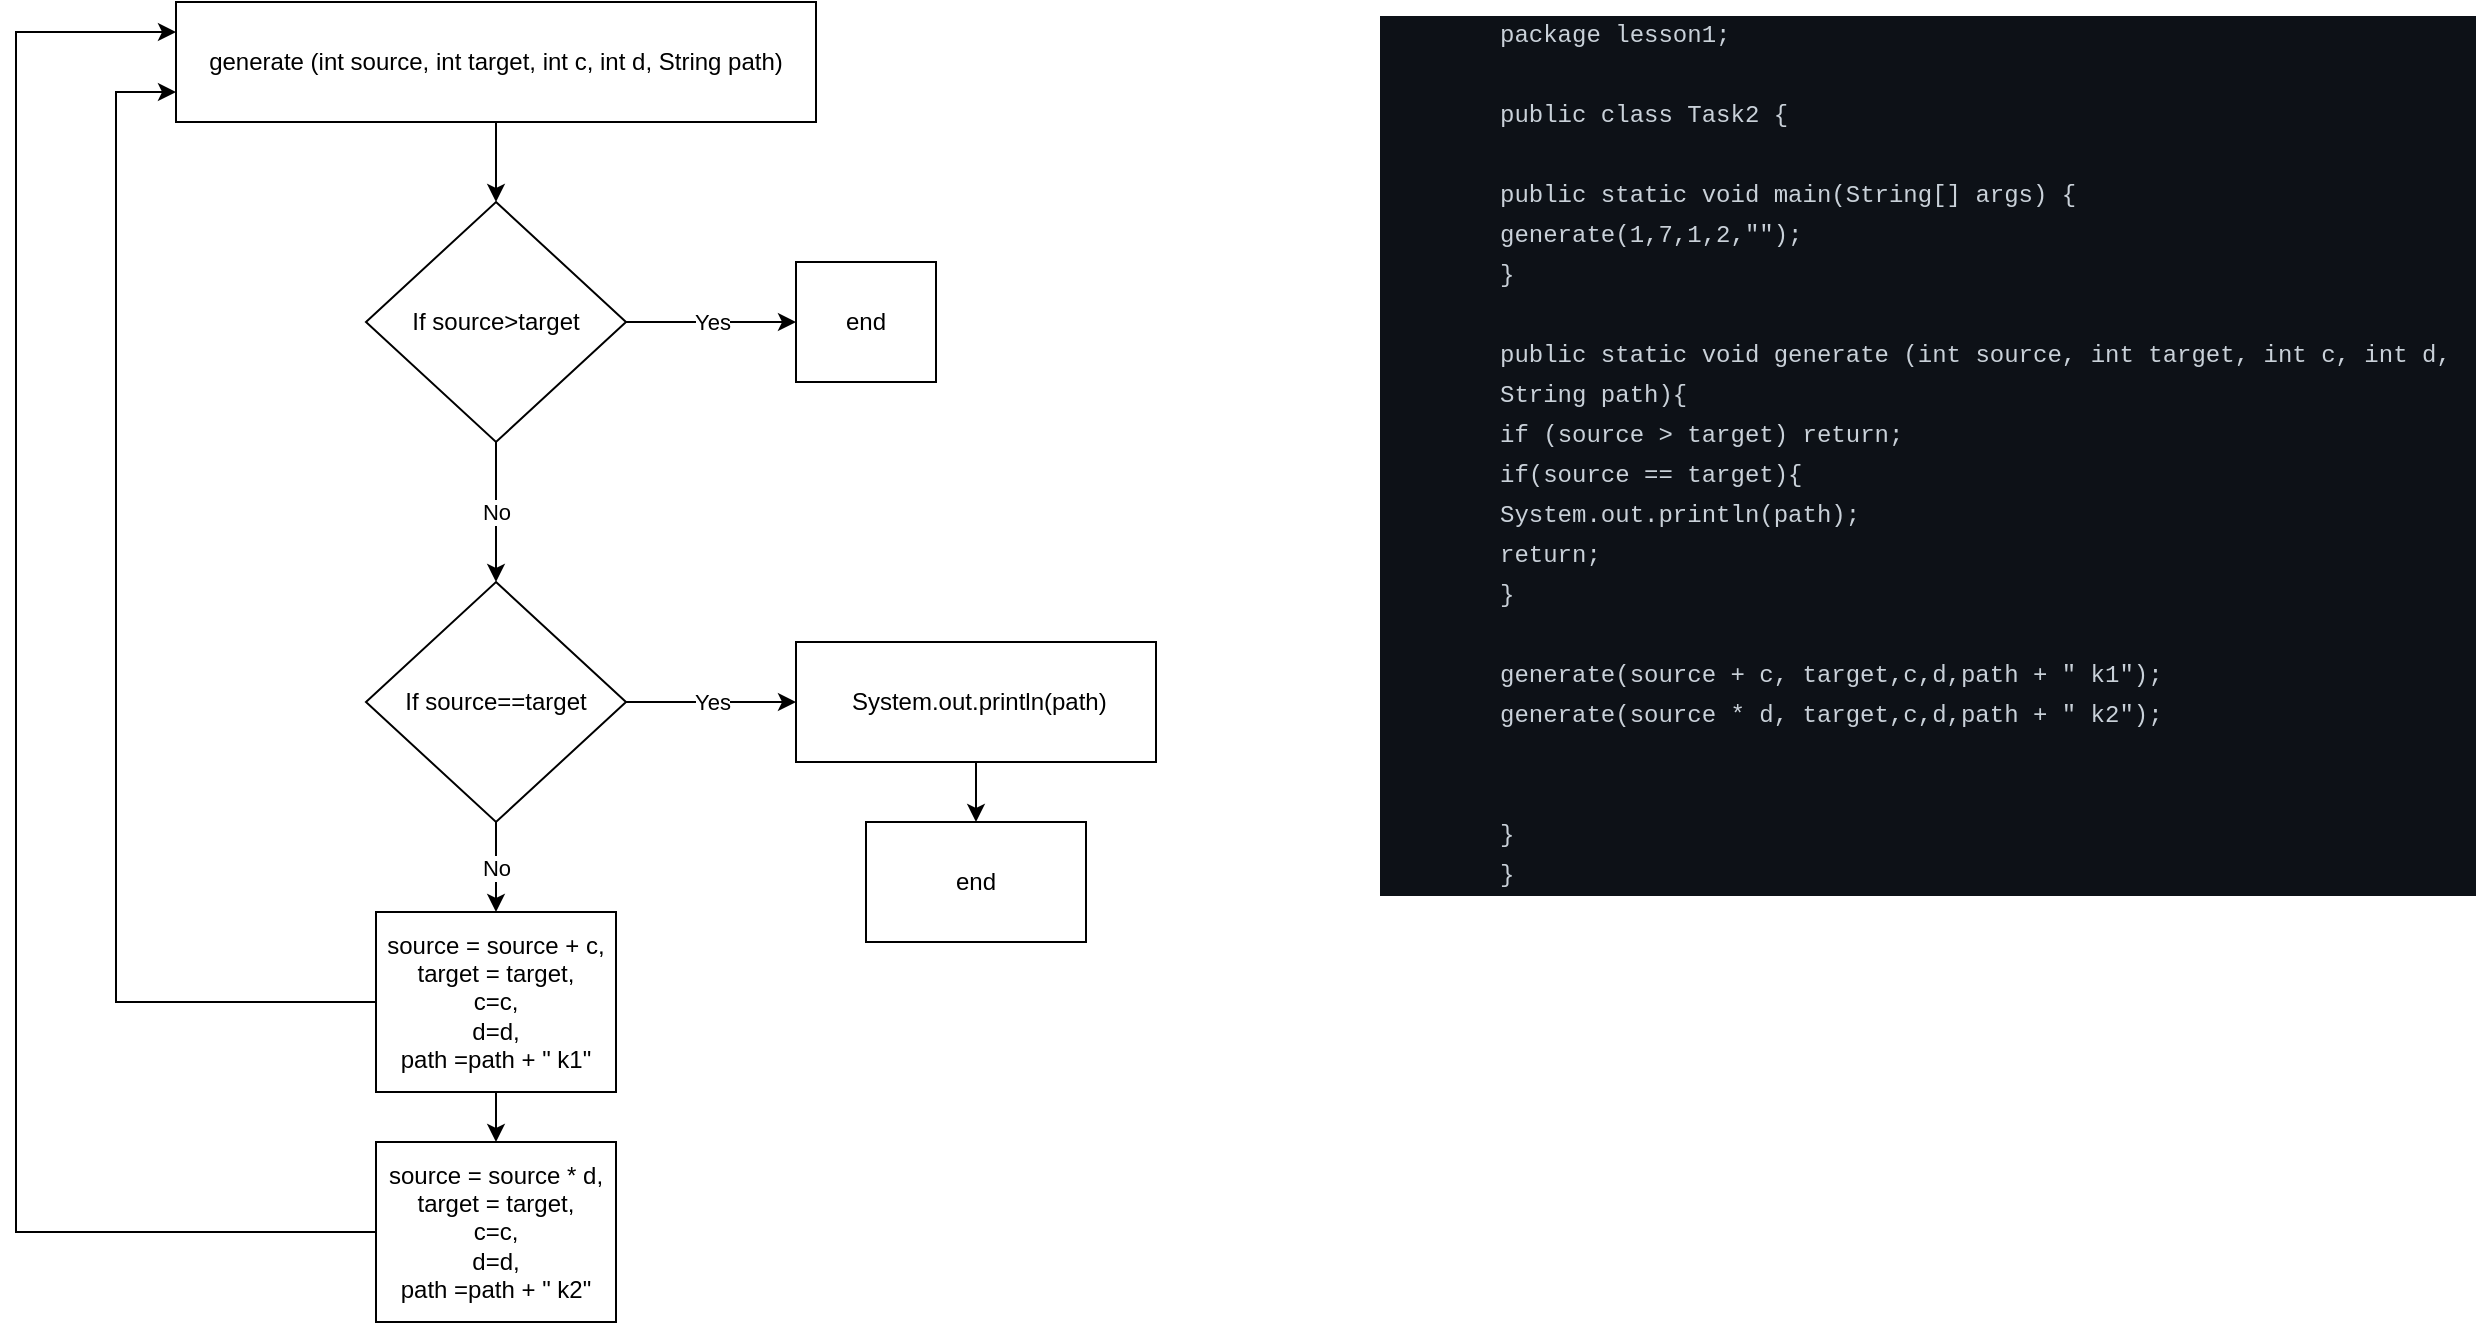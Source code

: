 <mxfile version="18.0.6" type="github">
  <diagram id="r5q6gM0RzYR-yLAPajYv" name="Page-1">
    <mxGraphModel dx="1422" dy="789" grid="1" gridSize="10" guides="1" tooltips="1" connect="1" arrows="1" fold="1" page="1" pageScale="1" pageWidth="827" pageHeight="1169" math="0" shadow="0">
      <root>
        <mxCell id="0" />
        <mxCell id="1" parent="0" />
        <mxCell id="vRdf5hrsH9xCj4grp0DW-3" value="" style="edgeStyle=orthogonalEdgeStyle;rounded=0;orthogonalLoop=1;jettySize=auto;html=1;" edge="1" parent="1" source="vRdf5hrsH9xCj4grp0DW-1" target="vRdf5hrsH9xCj4grp0DW-2">
          <mxGeometry relative="1" as="geometry" />
        </mxCell>
        <mxCell id="vRdf5hrsH9xCj4grp0DW-1" value="generate (int source, int target, int c, int d, String path)" style="rounded=0;whiteSpace=wrap;html=1;" vertex="1" parent="1">
          <mxGeometry x="220" y="40" width="320" height="60" as="geometry" />
        </mxCell>
        <mxCell id="vRdf5hrsH9xCj4grp0DW-5" value="Yes" style="edgeStyle=orthogonalEdgeStyle;rounded=0;orthogonalLoop=1;jettySize=auto;html=1;" edge="1" parent="1" source="vRdf5hrsH9xCj4grp0DW-2" target="vRdf5hrsH9xCj4grp0DW-4">
          <mxGeometry relative="1" as="geometry" />
        </mxCell>
        <mxCell id="vRdf5hrsH9xCj4grp0DW-8" value="No" style="edgeStyle=orthogonalEdgeStyle;rounded=0;orthogonalLoop=1;jettySize=auto;html=1;" edge="1" parent="1" source="vRdf5hrsH9xCj4grp0DW-2" target="vRdf5hrsH9xCj4grp0DW-6">
          <mxGeometry relative="1" as="geometry" />
        </mxCell>
        <mxCell id="vRdf5hrsH9xCj4grp0DW-2" value="If source&amp;gt;target" style="rhombus;whiteSpace=wrap;html=1;rounded=0;" vertex="1" parent="1">
          <mxGeometry x="315" y="140" width="130" height="120" as="geometry" />
        </mxCell>
        <mxCell id="vRdf5hrsH9xCj4grp0DW-4" value="end" style="whiteSpace=wrap;html=1;rounded=0;" vertex="1" parent="1">
          <mxGeometry x="530" y="170" width="70" height="60" as="geometry" />
        </mxCell>
        <mxCell id="vRdf5hrsH9xCj4grp0DW-10" value="Yes" style="edgeStyle=orthogonalEdgeStyle;rounded=0;orthogonalLoop=1;jettySize=auto;html=1;" edge="1" parent="1" source="vRdf5hrsH9xCj4grp0DW-6" target="vRdf5hrsH9xCj4grp0DW-9">
          <mxGeometry relative="1" as="geometry" />
        </mxCell>
        <mxCell id="vRdf5hrsH9xCj4grp0DW-16" value="No" style="edgeStyle=orthogonalEdgeStyle;rounded=0;orthogonalLoop=1;jettySize=auto;html=1;" edge="1" parent="1" source="vRdf5hrsH9xCj4grp0DW-6" target="vRdf5hrsH9xCj4grp0DW-15">
          <mxGeometry relative="1" as="geometry" />
        </mxCell>
        <mxCell id="vRdf5hrsH9xCj4grp0DW-6" value="If source==target" style="rhombus;whiteSpace=wrap;html=1;rounded=0;" vertex="1" parent="1">
          <mxGeometry x="315" y="330" width="130" height="120" as="geometry" />
        </mxCell>
        <mxCell id="vRdf5hrsH9xCj4grp0DW-13" value="" style="edgeStyle=orthogonalEdgeStyle;rounded=0;orthogonalLoop=1;jettySize=auto;html=1;" edge="1" parent="1" source="vRdf5hrsH9xCj4grp0DW-9" target="vRdf5hrsH9xCj4grp0DW-12">
          <mxGeometry relative="1" as="geometry" />
        </mxCell>
        <mxCell id="vRdf5hrsH9xCj4grp0DW-9" value="&amp;nbsp;System.out.println(path)" style="whiteSpace=wrap;html=1;rounded=0;" vertex="1" parent="1">
          <mxGeometry x="530" y="360" width="180" height="60" as="geometry" />
        </mxCell>
        <mxCell id="vRdf5hrsH9xCj4grp0DW-12" value="end" style="whiteSpace=wrap;html=1;rounded=0;" vertex="1" parent="1">
          <mxGeometry x="565" y="450" width="110" height="60" as="geometry" />
        </mxCell>
        <mxCell id="vRdf5hrsH9xCj4grp0DW-17" style="edgeStyle=orthogonalEdgeStyle;rounded=0;orthogonalLoop=1;jettySize=auto;html=1;entryX=0;entryY=0.75;entryDx=0;entryDy=0;" edge="1" parent="1" source="vRdf5hrsH9xCj4grp0DW-15" target="vRdf5hrsH9xCj4grp0DW-1">
          <mxGeometry relative="1" as="geometry">
            <mxPoint x="120" y="70" as="targetPoint" />
            <Array as="points">
              <mxPoint x="190" y="540" />
              <mxPoint x="190" y="85" />
            </Array>
          </mxGeometry>
        </mxCell>
        <mxCell id="vRdf5hrsH9xCj4grp0DW-20" value="" style="edgeStyle=orthogonalEdgeStyle;rounded=0;orthogonalLoop=1;jettySize=auto;html=1;" edge="1" parent="1" source="vRdf5hrsH9xCj4grp0DW-15" target="vRdf5hrsH9xCj4grp0DW-19">
          <mxGeometry relative="1" as="geometry" />
        </mxCell>
        <mxCell id="vRdf5hrsH9xCj4grp0DW-15" value="source = source + c, &lt;br&gt;target = target,&lt;br&gt;c=c,&lt;br&gt;d=d,&lt;br&gt;path =path + &quot; k1&quot;" style="rounded=0;whiteSpace=wrap;html=1;" vertex="1" parent="1">
          <mxGeometry x="320" y="495" width="120" height="90" as="geometry" />
        </mxCell>
        <mxCell id="vRdf5hrsH9xCj4grp0DW-23" style="edgeStyle=orthogonalEdgeStyle;rounded=0;orthogonalLoop=1;jettySize=auto;html=1;entryX=0;entryY=0.25;entryDx=0;entryDy=0;" edge="1" parent="1" source="vRdf5hrsH9xCj4grp0DW-19" target="vRdf5hrsH9xCj4grp0DW-1">
          <mxGeometry relative="1" as="geometry">
            <Array as="points">
              <mxPoint x="140" y="655" />
              <mxPoint x="140" y="55" />
            </Array>
          </mxGeometry>
        </mxCell>
        <mxCell id="vRdf5hrsH9xCj4grp0DW-19" value="source = source * d, &lt;br&gt;target = target,&lt;br&gt;c=c,&lt;br&gt;d=d,&lt;br&gt;path =path + &quot; k2&quot;" style="rounded=0;whiteSpace=wrap;html=1;" vertex="1" parent="1">
          <mxGeometry x="320" y="610" width="120" height="90" as="geometry" />
        </mxCell>
        <mxCell id="vRdf5hrsH9xCj4grp0DW-25" value="&lt;table style=&quot;box-sizing: border-box; border-spacing: 0px; border-collapse: collapse; tab-size: 8; color: rgb(201, 209, 217); font-family: -apple-system, BlinkMacSystemFont, &amp;quot;Segoe UI&amp;quot;, Helvetica, Arial, sans-serif, &amp;quot;Apple Color Emoji&amp;quot;, &amp;quot;Segoe UI Emoji&amp;quot;; font-size: 14px; font-style: normal; font-variant-ligatures: normal; font-variant-caps: normal; font-weight: 400; letter-spacing: normal; orphans: 2; text-align: start; text-transform: none; widows: 2; word-spacing: 0px; -webkit-text-stroke-width: 0px; background-color: rgb(13, 17, 23); text-decoration-thickness: initial; text-decoration-style: initial; text-decoration-color: initial;&quot; data-tagsearch-path=&quot;src/main/java/lesson1/Task2.java&quot; data-tagsearch-lang=&quot;Java&quot; data-paste-markdown-skip=&quot;&quot; data-tab-size=&quot;8&quot; class=&quot;highlight tab-size js-file-line-container js-code-nav-container js-tagsearch-file&quot;&gt;&lt;tbody style=&quot;box-sizing: border-box;&quot;&gt;&lt;tr style=&quot;box-sizing: border-box;&quot;&gt;&lt;td style=&quot;box-sizing: border-box; padding: 0px 10px; position: relative; width: 50px; min-width: 50px; font-family: ui-monospace, SFMono-Regular, &amp;quot;SF Mono&amp;quot;, Menlo, Consolas, &amp;quot;Liberation Mono&amp;quot;, monospace; font-size: 12px; line-height: 20px; color: var(--color-fg-subtle); text-align: right; vertical-align: top; cursor: pointer; user-select: none;&quot; data-line-number=&quot;1&quot; class=&quot;blob-num js-line-number js-code-nav-line-number js-blob-rnum&quot; id=&quot;L1&quot;&gt;&lt;/td&gt;&lt;td style=&quot;box-sizing: border-box; padding: 0px 10px; position: relative; line-height: 20px; vertical-align: top; overflow: visible; font-family: ui-monospace, SFMono-Regular, &amp;quot;SF Mono&amp;quot;, Menlo, Consolas, &amp;quot;Liberation Mono&amp;quot;, monospace; font-size: 12px; color: var(--color-fg-default); overflow-wrap: normal;&quot; class=&quot;blob-code blob-code-inner js-file-line&quot; id=&quot;LC1&quot;&gt;&lt;span style=&quot;box-sizing: border-box; color: var(--color-prettylights-syntax-keyword);&quot; class=&quot;pl-k&quot;&gt;package&lt;/span&gt; &lt;span style=&quot;box-sizing: border-box;&quot; class=&quot;pl-s1&quot;&gt;lesson1&lt;/span&gt;;&lt;/td&gt;&lt;/tr&gt;&lt;tr style=&quot;box-sizing: border-box; background-color: transparent;&quot;&gt;&lt;td style=&quot;box-sizing: border-box; padding: 0px 10px; position: relative; width: 50px; min-width: 50px; font-family: ui-monospace, SFMono-Regular, &amp;quot;SF Mono&amp;quot;, Menlo, Consolas, &amp;quot;Liberation Mono&amp;quot;, monospace; font-size: 12px; line-height: 20px; color: var(--color-fg-subtle); text-align: right; vertical-align: top; cursor: pointer; user-select: none;&quot; data-line-number=&quot;2&quot; class=&quot;blob-num js-line-number js-code-nav-line-number js-blob-rnum&quot; id=&quot;L2&quot;&gt;&lt;/td&gt;&lt;td style=&quot;box-sizing: border-box; padding: 0px 10px; position: relative; line-height: 20px; vertical-align: top; overflow: visible; font-family: ui-monospace, SFMono-Regular, &amp;quot;SF Mono&amp;quot;, Menlo, Consolas, &amp;quot;Liberation Mono&amp;quot;, monospace; font-size: 12px; color: var(--color-fg-default); overflow-wrap: normal;&quot; class=&quot;blob-code blob-code-inner js-file-line&quot; id=&quot;LC2&quot;&gt;&#xa;&lt;/td&gt;&lt;/tr&gt;&lt;tr style=&quot;box-sizing: border-box;&quot;&gt;&lt;td style=&quot;box-sizing: border-box; padding: 0px 10px; position: relative; width: 50px; min-width: 50px; font-family: ui-monospace, SFMono-Regular, &amp;quot;SF Mono&amp;quot;, Menlo, Consolas, &amp;quot;Liberation Mono&amp;quot;, monospace; font-size: 12px; line-height: 20px; color: var(--color-fg-subtle); text-align: right; vertical-align: top; cursor: pointer; user-select: none;&quot; data-line-number=&quot;3&quot; class=&quot;blob-num js-line-number js-code-nav-line-number js-blob-rnum&quot; id=&quot;L3&quot;&gt;&lt;/td&gt;&lt;td style=&quot;box-sizing: border-box; padding: 0px 10px; position: relative; line-height: 20px; vertical-align: top; overflow: visible; font-family: ui-monospace, SFMono-Regular, &amp;quot;SF Mono&amp;quot;, Menlo, Consolas, &amp;quot;Liberation Mono&amp;quot;, monospace; font-size: 12px; color: var(--color-fg-default); overflow-wrap: normal;&quot; class=&quot;blob-code blob-code-inner js-file-line&quot; id=&quot;LC3&quot;&gt;&lt;span style=&quot;box-sizing: border-box; color: var(--color-prettylights-syntax-keyword);&quot; class=&quot;pl-k&quot;&gt;public&lt;/span&gt; &lt;span style=&quot;box-sizing: border-box; color: var(--color-prettylights-syntax-keyword);&quot; class=&quot;pl-k&quot;&gt;class&lt;/span&gt; &lt;span style=&quot;box-sizing: border-box; color: var(--color-prettylights-syntax-storage-modifier-import);&quot; class=&quot;pl-smi&quot;&gt;Task2&lt;/span&gt; {&lt;/td&gt;&lt;/tr&gt;&lt;tr style=&quot;box-sizing: border-box; background-color: transparent;&quot;&gt;&lt;td style=&quot;box-sizing: border-box; padding: 0px 10px; position: relative; width: 50px; min-width: 50px; font-family: ui-monospace, SFMono-Regular, &amp;quot;SF Mono&amp;quot;, Menlo, Consolas, &amp;quot;Liberation Mono&amp;quot;, monospace; font-size: 12px; line-height: 20px; color: var(--color-fg-subtle); text-align: right; vertical-align: top; cursor: pointer; user-select: none;&quot; data-line-number=&quot;4&quot; class=&quot;blob-num js-line-number js-code-nav-line-number js-blob-rnum&quot; id=&quot;L4&quot;&gt;&lt;/td&gt;&lt;td style=&quot;box-sizing: border-box; padding: 0px 10px; position: relative; line-height: 20px; vertical-align: top; overflow: visible; font-family: ui-monospace, SFMono-Regular, &amp;quot;SF Mono&amp;quot;, Menlo, Consolas, &amp;quot;Liberation Mono&amp;quot;, monospace; font-size: 12px; color: var(--color-fg-default); overflow-wrap: normal;&quot; class=&quot;blob-code blob-code-inner js-file-line&quot; id=&quot;LC4&quot;&gt;&#xa;&lt;/td&gt;&lt;/tr&gt;&lt;tr style=&quot;box-sizing: border-box;&quot;&gt;&lt;td style=&quot;box-sizing: border-box; padding: 0px 10px; position: relative; width: 50px; min-width: 50px; font-family: ui-monospace, SFMono-Regular, &amp;quot;SF Mono&amp;quot;, Menlo, Consolas, &amp;quot;Liberation Mono&amp;quot;, monospace; font-size: 12px; line-height: 20px; color: var(--color-fg-subtle); text-align: right; vertical-align: top; cursor: pointer; user-select: none;&quot; data-line-number=&quot;5&quot; class=&quot;blob-num js-line-number js-code-nav-line-number js-blob-rnum&quot; id=&quot;L5&quot;&gt;&lt;/td&gt;&lt;td style=&quot;box-sizing: border-box; padding: 0px 10px; position: relative; line-height: 20px; vertical-align: top; overflow: visible; font-family: ui-monospace, SFMono-Regular, &amp;quot;SF Mono&amp;quot;, Menlo, Consolas, &amp;quot;Liberation Mono&amp;quot;, monospace; font-size: 12px; color: var(--color-fg-default); overflow-wrap: normal;&quot; class=&quot;blob-code blob-code-inner js-file-line&quot; id=&quot;LC5&quot;&gt;    &lt;span style=&quot;box-sizing: border-box; color: var(--color-prettylights-syntax-keyword);&quot; class=&quot;pl-k&quot;&gt;public&lt;/span&gt; &lt;span style=&quot;box-sizing: border-box; color: var(--color-prettylights-syntax-keyword);&quot; class=&quot;pl-k&quot;&gt;static&lt;/span&gt; &lt;span style=&quot;box-sizing: border-box; color: var(--color-prettylights-syntax-storage-modifier-import);&quot; class=&quot;pl-smi&quot;&gt;void&lt;/span&gt; &lt;span style=&quot;box-sizing: border-box; color: var(--color-prettylights-syntax-entity);&quot; class=&quot;pl-en&quot;&gt;main&lt;/span&gt;(&lt;span style=&quot;box-sizing: border-box; color: var(--color-prettylights-syntax-storage-modifier-import);&quot; class=&quot;pl-smi&quot;&gt;String&lt;/span&gt;[] &lt;span style=&quot;box-sizing: border-box;&quot; class=&quot;pl-s1&quot;&gt;args&lt;/span&gt;) {&lt;/td&gt;&lt;/tr&gt;&lt;tr style=&quot;box-sizing: border-box; background-color: transparent;&quot;&gt;&lt;td style=&quot;box-sizing: border-box; padding: 0px 10px; position: relative; width: 50px; min-width: 50px; font-family: ui-monospace, SFMono-Regular, &amp;quot;SF Mono&amp;quot;, Menlo, Consolas, &amp;quot;Liberation Mono&amp;quot;, monospace; font-size: 12px; line-height: 20px; color: var(--color-fg-subtle); text-align: right; vertical-align: top; cursor: pointer; user-select: none;&quot; data-line-number=&quot;6&quot; class=&quot;blob-num js-line-number js-code-nav-line-number js-blob-rnum&quot; id=&quot;L6&quot;&gt;&lt;/td&gt;&lt;td style=&quot;box-sizing: border-box; padding: 0px 10px; position: relative; line-height: 20px; vertical-align: top; overflow: visible; font-family: ui-monospace, SFMono-Regular, &amp;quot;SF Mono&amp;quot;, Menlo, Consolas, &amp;quot;Liberation Mono&amp;quot;, monospace; font-size: 12px; color: var(--color-fg-default); overflow-wrap: normal;&quot; class=&quot;blob-code blob-code-inner js-file-line&quot; id=&quot;LC6&quot;&gt;        &lt;span style=&quot;box-sizing: border-box; color: var(--color-prettylights-syntax-entity);&quot; class=&quot;pl-en&quot;&gt;&lt;span style=&quot;box-sizing: border-box;&quot; data-hydro-click-hmac=&quot;ca16bb23876fe2018751aabccfc65f5e2887738addc87f97362fc9703339b68c&quot; data-hydro-click=&quot;{&amp;quot;event_type&amp;quot;:&amp;quot;code_navigation.click_on_symbol&amp;quot;,&amp;quot;payload&amp;quot;:{&amp;quot;action&amp;quot;:&amp;quot;click_on_symbol&amp;quot;,&amp;quot;repository_id&amp;quot;:503321403,&amp;quot;ref&amp;quot;:&amp;quot;main&amp;quot;,&amp;quot;language&amp;quot;:&amp;quot;Java&amp;quot;,&amp;quot;backend&amp;quot;:&amp;quot;ALEPH_FUZZY&amp;quot;,&amp;quot;code_nav_context&amp;quot;:&amp;quot;BLOB_VIEW&amp;quot;,&amp;quot;retry_backend&amp;quot;:&amp;quot;&amp;quot;,&amp;quot;originating_url&amp;quot;:&amp;quot;https://github.com/snow-wh/GeekBrainsPI/find-definition?q=generate&amp;amp;blob_path=src%2Fmain%2Fjava%2Flesson1%2FTask2.java&amp;amp;ref=main&amp;amp;language=Java&amp;amp;row=5&amp;amp;col=8&amp;amp;code_nav_context=BLOB_VIEW&amp;quot;,&amp;quot;user_id&amp;quot;:98263548}}&quot; class=&quot;pl-token&quot;&gt;generate&lt;/span&gt;&lt;/span&gt;(&lt;span style=&quot;box-sizing: border-box; color: var(--color-prettylights-syntax-constant);&quot; class=&quot;pl-c1&quot;&gt;1&lt;/span&gt;,&lt;span style=&quot;box-sizing: border-box; color: var(--color-prettylights-syntax-constant);&quot; class=&quot;pl-c1&quot;&gt;7&lt;/span&gt;,&lt;span style=&quot;box-sizing: border-box; color: var(--color-prettylights-syntax-constant);&quot; class=&quot;pl-c1&quot;&gt;1&lt;/span&gt;,&lt;span style=&quot;box-sizing: border-box; color: var(--color-prettylights-syntax-constant);&quot; class=&quot;pl-c1&quot;&gt;2&lt;/span&gt;,&lt;span style=&quot;box-sizing: border-box; color: var(--color-prettylights-syntax-string);&quot; class=&quot;pl-s&quot;&gt;&quot;&quot;&lt;/span&gt;);&lt;/td&gt;&lt;/tr&gt;&lt;tr style=&quot;box-sizing: border-box;&quot;&gt;&lt;td style=&quot;box-sizing: border-box; padding: 0px 10px; position: relative; width: 50px; min-width: 50px; font-family: ui-monospace, SFMono-Regular, &amp;quot;SF Mono&amp;quot;, Menlo, Consolas, &amp;quot;Liberation Mono&amp;quot;, monospace; font-size: 12px; line-height: 20px; color: var(--color-fg-subtle); text-align: right; vertical-align: top; cursor: pointer; user-select: none;&quot; data-line-number=&quot;7&quot; class=&quot;blob-num js-line-number js-code-nav-line-number js-blob-rnum&quot; id=&quot;L7&quot;&gt;&lt;/td&gt;&lt;td style=&quot;box-sizing: border-box; padding: 0px 10px; position: relative; line-height: 20px; vertical-align: top; overflow: visible; font-family: ui-monospace, SFMono-Regular, &amp;quot;SF Mono&amp;quot;, Menlo, Consolas, &amp;quot;Liberation Mono&amp;quot;, monospace; font-size: 12px; color: var(--color-fg-default); overflow-wrap: normal;&quot; class=&quot;blob-code blob-code-inner js-file-line&quot; id=&quot;LC7&quot;&gt;    }&lt;/td&gt;&lt;/tr&gt;&lt;tr style=&quot;box-sizing: border-box; background-color: transparent;&quot;&gt;&lt;td style=&quot;box-sizing: border-box; padding: 0px 10px; position: relative; width: 50px; min-width: 50px; font-family: ui-monospace, SFMono-Regular, &amp;quot;SF Mono&amp;quot;, Menlo, Consolas, &amp;quot;Liberation Mono&amp;quot;, monospace; font-size: 12px; line-height: 20px; color: var(--color-fg-subtle); text-align: right; vertical-align: top; cursor: pointer; user-select: none;&quot; data-line-number=&quot;8&quot; class=&quot;blob-num js-line-number js-code-nav-line-number js-blob-rnum&quot; id=&quot;L8&quot;&gt;&lt;/td&gt;&lt;td style=&quot;box-sizing: border-box; padding: 0px 10px; position: relative; line-height: 20px; vertical-align: top; overflow: visible; font-family: ui-monospace, SFMono-Regular, &amp;quot;SF Mono&amp;quot;, Menlo, Consolas, &amp;quot;Liberation Mono&amp;quot;, monospace; font-size: 12px; color: var(--color-fg-default); overflow-wrap: normal;&quot; class=&quot;blob-code blob-code-inner js-file-line&quot; id=&quot;LC8&quot;&gt;&#xa;&lt;/td&gt;&lt;/tr&gt;&lt;tr style=&quot;box-sizing: border-box;&quot;&gt;&lt;td style=&quot;box-sizing: border-box; padding: 0px 10px; position: relative; width: 50px; min-width: 50px; font-family: ui-monospace, SFMono-Regular, &amp;quot;SF Mono&amp;quot;, Menlo, Consolas, &amp;quot;Liberation Mono&amp;quot;, monospace; font-size: 12px; line-height: 20px; color: var(--color-fg-subtle); text-align: right; vertical-align: top; cursor: pointer; user-select: none;&quot; data-line-number=&quot;9&quot; class=&quot;blob-num js-line-number js-code-nav-line-number js-blob-rnum&quot; id=&quot;L9&quot;&gt;&lt;/td&gt;&lt;td style=&quot;box-sizing: border-box; padding: 0px 10px; position: relative; line-height: 20px; vertical-align: top; overflow: visible; font-family: ui-monospace, SFMono-Regular, &amp;quot;SF Mono&amp;quot;, Menlo, Consolas, &amp;quot;Liberation Mono&amp;quot;, monospace; font-size: 12px; color: var(--color-fg-default); overflow-wrap: normal;&quot; class=&quot;blob-code blob-code-inner js-file-line&quot; id=&quot;LC9&quot;&gt;    &lt;span style=&quot;box-sizing: border-box; color: var(--color-prettylights-syntax-keyword);&quot; class=&quot;pl-k&quot;&gt;public&lt;/span&gt; &lt;span style=&quot;box-sizing: border-box; color: var(--color-prettylights-syntax-keyword);&quot; class=&quot;pl-k&quot;&gt;static&lt;/span&gt; &lt;span style=&quot;box-sizing: border-box; color: var(--color-prettylights-syntax-storage-modifier-import);&quot; class=&quot;pl-smi&quot;&gt;void&lt;/span&gt;  &lt;span style=&quot;box-sizing: border-box; color: var(--color-prettylights-syntax-entity);&quot; class=&quot;pl-en&quot;&gt;&lt;span style=&quot;box-sizing: border-box;&quot; data-hydro-click-hmac=&quot;6b117cdf845cd597ed24dd3c9308874cfd35c5ddaeaa43df70c4383b3b3aa9eb&quot; data-hydro-click=&quot;{&amp;quot;event_type&amp;quot;:&amp;quot;code_navigation.click_on_symbol&amp;quot;,&amp;quot;payload&amp;quot;:{&amp;quot;action&amp;quot;:&amp;quot;click_on_symbol&amp;quot;,&amp;quot;repository_id&amp;quot;:503321403,&amp;quot;ref&amp;quot;:&amp;quot;main&amp;quot;,&amp;quot;language&amp;quot;:&amp;quot;Java&amp;quot;,&amp;quot;backend&amp;quot;:&amp;quot;ALEPH_FUZZY&amp;quot;,&amp;quot;code_nav_context&amp;quot;:&amp;quot;BLOB_VIEW&amp;quot;,&amp;quot;retry_backend&amp;quot;:&amp;quot;&amp;quot;,&amp;quot;originating_url&amp;quot;:&amp;quot;https://github.com/snow-wh/GeekBrainsPI/find-definition?q=generate&amp;amp;blob_path=src%2Fmain%2Fjava%2Flesson1%2FTask2.java&amp;amp;ref=main&amp;amp;language=Java&amp;amp;row=8&amp;amp;col=24&amp;amp;code_nav_context=BLOB_VIEW&amp;quot;,&amp;quot;user_id&amp;quot;:98263548}}&quot; class=&quot;pl-token&quot;&gt;generate&lt;/span&gt;&lt;/span&gt; (&lt;span style=&quot;box-sizing: border-box; color: var(--color-prettylights-syntax-storage-modifier-import);&quot; class=&quot;pl-smi&quot;&gt;int&lt;/span&gt; &lt;span style=&quot;box-sizing: border-box;&quot; class=&quot;pl-s1&quot;&gt;source&lt;/span&gt;, &lt;span style=&quot;box-sizing: border-box; color: var(--color-prettylights-syntax-storage-modifier-import);&quot; class=&quot;pl-smi&quot;&gt;int&lt;/span&gt; &lt;span style=&quot;box-sizing: border-box;&quot; class=&quot;pl-s1&quot;&gt;target&lt;/span&gt;, &lt;span style=&quot;box-sizing: border-box; color: var(--color-prettylights-syntax-storage-modifier-import);&quot; class=&quot;pl-smi&quot;&gt;int&lt;/span&gt; &lt;span style=&quot;box-sizing: border-box;&quot; class=&quot;pl-s1&quot;&gt;c&lt;/span&gt;, &lt;span style=&quot;box-sizing: border-box; color: var(--color-prettylights-syntax-storage-modifier-import);&quot; class=&quot;pl-smi&quot;&gt;int&lt;/span&gt; &lt;span style=&quot;box-sizing: border-box;&quot; class=&quot;pl-s1&quot;&gt;d&lt;/span&gt;, &lt;span style=&quot;box-sizing: border-box; color: var(--color-prettylights-syntax-storage-modifier-import);&quot; class=&quot;pl-smi&quot;&gt;String&lt;/span&gt; &lt;span style=&quot;box-sizing: border-box;&quot; class=&quot;pl-s1&quot;&gt;path&lt;/span&gt;){&lt;/td&gt;&lt;/tr&gt;&lt;tr style=&quot;box-sizing: border-box; background-color: transparent;&quot;&gt;&lt;td style=&quot;box-sizing: border-box; padding: 0px 10px; position: relative; width: 50px; min-width: 50px; font-family: ui-monospace, SFMono-Regular, &amp;quot;SF Mono&amp;quot;, Menlo, Consolas, &amp;quot;Liberation Mono&amp;quot;, monospace; font-size: 12px; line-height: 20px; color: var(--color-fg-subtle); text-align: right; vertical-align: top; cursor: pointer; user-select: none;&quot; data-line-number=&quot;10&quot; class=&quot;blob-num js-line-number js-code-nav-line-number js-blob-rnum&quot; id=&quot;L10&quot;&gt;&lt;/td&gt;&lt;td style=&quot;box-sizing: border-box; padding: 0px 10px; position: relative; line-height: 20px; vertical-align: top; overflow: visible; font-family: ui-monospace, SFMono-Regular, &amp;quot;SF Mono&amp;quot;, Menlo, Consolas, &amp;quot;Liberation Mono&amp;quot;, monospace; font-size: 12px; color: var(--color-fg-default); overflow-wrap: normal;&quot; class=&quot;blob-code blob-code-inner js-file-line&quot; id=&quot;LC10&quot;&gt;        &lt;span style=&quot;box-sizing: border-box; color: var(--color-prettylights-syntax-keyword);&quot; class=&quot;pl-k&quot;&gt;if&lt;/span&gt; (&lt;span style=&quot;box-sizing: border-box;&quot; class=&quot;pl-s1&quot;&gt;source&lt;/span&gt; &amp;gt; &lt;span style=&quot;box-sizing: border-box;&quot; class=&quot;pl-s1&quot;&gt;target&lt;/span&gt;) &lt;span style=&quot;box-sizing: border-box; color: var(--color-prettylights-syntax-keyword);&quot; class=&quot;pl-k&quot;&gt;return&lt;/span&gt;;&lt;/td&gt;&lt;/tr&gt;&lt;tr style=&quot;box-sizing: border-box;&quot;&gt;&lt;td style=&quot;box-sizing: border-box; padding: 0px 10px; position: relative; width: 50px; min-width: 50px; font-family: ui-monospace, SFMono-Regular, &amp;quot;SF Mono&amp;quot;, Menlo, Consolas, &amp;quot;Liberation Mono&amp;quot;, monospace; font-size: 12px; line-height: 20px; color: var(--color-fg-subtle); text-align: right; vertical-align: top; cursor: pointer; user-select: none;&quot; data-line-number=&quot;11&quot; class=&quot;blob-num js-line-number js-code-nav-line-number js-blob-rnum&quot; id=&quot;L11&quot;&gt;&lt;/td&gt;&lt;td style=&quot;box-sizing: border-box; padding: 0px 10px; position: relative; line-height: 20px; vertical-align: top; overflow: visible; font-family: ui-monospace, SFMono-Regular, &amp;quot;SF Mono&amp;quot;, Menlo, Consolas, &amp;quot;Liberation Mono&amp;quot;, monospace; font-size: 12px; color: var(--color-fg-default); overflow-wrap: normal;&quot; class=&quot;blob-code blob-code-inner js-file-line&quot; id=&quot;LC11&quot;&gt;        &lt;span style=&quot;box-sizing: border-box; color: var(--color-prettylights-syntax-keyword);&quot; class=&quot;pl-k&quot;&gt;if&lt;/span&gt;(&lt;span style=&quot;box-sizing: border-box;&quot; class=&quot;pl-s1&quot;&gt;source&lt;/span&gt; == &lt;span style=&quot;box-sizing: border-box;&quot; class=&quot;pl-s1&quot;&gt;target&lt;/span&gt;){&lt;/td&gt;&lt;/tr&gt;&lt;tr style=&quot;box-sizing: border-box; background-color: transparent;&quot;&gt;&lt;td style=&quot;box-sizing: border-box; padding: 0px 10px; position: relative; width: 50px; min-width: 50px; font-family: ui-monospace, SFMono-Regular, &amp;quot;SF Mono&amp;quot;, Menlo, Consolas, &amp;quot;Liberation Mono&amp;quot;, monospace; font-size: 12px; line-height: 20px; color: var(--color-fg-subtle); text-align: right; vertical-align: top; cursor: pointer; user-select: none;&quot; data-line-number=&quot;12&quot; class=&quot;blob-num js-line-number js-code-nav-line-number js-blob-rnum&quot; id=&quot;L12&quot;&gt;&lt;/td&gt;&lt;td style=&quot;box-sizing: border-box; padding: 0px 10px; position: relative; line-height: 20px; vertical-align: top; overflow: visible; font-family: ui-monospace, SFMono-Regular, &amp;quot;SF Mono&amp;quot;, Menlo, Consolas, &amp;quot;Liberation Mono&amp;quot;, monospace; font-size: 12px; color: var(--color-fg-default); overflow-wrap: normal;&quot; class=&quot;blob-code blob-code-inner js-file-line&quot; id=&quot;LC12&quot;&gt;            &lt;span style=&quot;box-sizing: border-box; color: var(--color-prettylights-syntax-storage-modifier-import);&quot; class=&quot;pl-smi&quot;&gt;System&lt;/span&gt;.&lt;span style=&quot;box-sizing: border-box;&quot; class=&quot;pl-s1&quot;&gt;out&lt;/span&gt;.&lt;span style=&quot;box-sizing: border-box; color: var(--color-prettylights-syntax-entity);&quot; class=&quot;pl-en&quot;&gt;println&lt;/span&gt;(&lt;span style=&quot;box-sizing: border-box;&quot; class=&quot;pl-s1&quot;&gt;path&lt;/span&gt;);&lt;/td&gt;&lt;/tr&gt;&lt;tr style=&quot;box-sizing: border-box;&quot;&gt;&lt;td style=&quot;box-sizing: border-box; padding: 0px 10px; position: relative; width: 50px; min-width: 50px; font-family: ui-monospace, SFMono-Regular, &amp;quot;SF Mono&amp;quot;, Menlo, Consolas, &amp;quot;Liberation Mono&amp;quot;, monospace; font-size: 12px; line-height: 20px; color: var(--color-fg-subtle); text-align: right; vertical-align: top; cursor: pointer; user-select: none;&quot; data-line-number=&quot;13&quot; class=&quot;blob-num js-line-number js-code-nav-line-number js-blob-rnum&quot; id=&quot;L13&quot;&gt;&lt;/td&gt;&lt;td style=&quot;box-sizing: border-box; padding: 0px 10px; position: relative; line-height: 20px; vertical-align: top; overflow: visible; font-family: ui-monospace, SFMono-Regular, &amp;quot;SF Mono&amp;quot;, Menlo, Consolas, &amp;quot;Liberation Mono&amp;quot;, monospace; font-size: 12px; color: var(--color-fg-default); overflow-wrap: normal;&quot; class=&quot;blob-code blob-code-inner js-file-line&quot; id=&quot;LC13&quot;&gt;            &lt;span style=&quot;box-sizing: border-box; color: var(--color-prettylights-syntax-keyword);&quot; class=&quot;pl-k&quot;&gt;return&lt;/span&gt;;&lt;/td&gt;&lt;/tr&gt;&lt;tr style=&quot;box-sizing: border-box; background-color: transparent;&quot;&gt;&lt;td style=&quot;box-sizing: border-box; padding: 0px 10px; position: relative; width: 50px; min-width: 50px; font-family: ui-monospace, SFMono-Regular, &amp;quot;SF Mono&amp;quot;, Menlo, Consolas, &amp;quot;Liberation Mono&amp;quot;, monospace; font-size: 12px; line-height: 20px; color: var(--color-fg-subtle); text-align: right; vertical-align: top; cursor: pointer; user-select: none;&quot; data-line-number=&quot;14&quot; class=&quot;blob-num js-line-number js-code-nav-line-number js-blob-rnum&quot; id=&quot;L14&quot;&gt;&lt;/td&gt;&lt;td style=&quot;box-sizing: border-box; padding: 0px 10px; position: relative; line-height: 20px; vertical-align: top; overflow: visible; font-family: ui-monospace, SFMono-Regular, &amp;quot;SF Mono&amp;quot;, Menlo, Consolas, &amp;quot;Liberation Mono&amp;quot;, monospace; font-size: 12px; color: var(--color-fg-default); overflow-wrap: normal;&quot; class=&quot;blob-code blob-code-inner js-file-line&quot; id=&quot;LC14&quot;&gt;        }&lt;/td&gt;&lt;/tr&gt;&lt;tr style=&quot;box-sizing: border-box;&quot;&gt;&lt;td style=&quot;box-sizing: border-box; padding: 0px 10px; position: relative; width: 50px; min-width: 50px; font-family: ui-monospace, SFMono-Regular, &amp;quot;SF Mono&amp;quot;, Menlo, Consolas, &amp;quot;Liberation Mono&amp;quot;, monospace; font-size: 12px; line-height: 20px; color: var(--color-fg-subtle); text-align: right; vertical-align: top; cursor: pointer; user-select: none;&quot; data-line-number=&quot;15&quot; class=&quot;blob-num js-line-number js-code-nav-line-number js-blob-rnum&quot; id=&quot;L15&quot;&gt;&lt;/td&gt;&lt;td style=&quot;box-sizing: border-box; padding: 0px 10px; position: relative; line-height: 20px; vertical-align: top; overflow: visible; font-family: ui-monospace, SFMono-Regular, &amp;quot;SF Mono&amp;quot;, Menlo, Consolas, &amp;quot;Liberation Mono&amp;quot;, monospace; font-size: 12px; color: var(--color-fg-default); overflow-wrap: normal;&quot; class=&quot;blob-code blob-code-inner js-file-line&quot; id=&quot;LC15&quot;&gt;&#xa;&lt;/td&gt;&lt;/tr&gt;&lt;tr style=&quot;box-sizing: border-box; background-color: transparent;&quot;&gt;&lt;td style=&quot;box-sizing: border-box; padding: 0px 10px; position: relative; width: 50px; min-width: 50px; font-family: ui-monospace, SFMono-Regular, &amp;quot;SF Mono&amp;quot;, Menlo, Consolas, &amp;quot;Liberation Mono&amp;quot;, monospace; font-size: 12px; line-height: 20px; color: var(--color-fg-subtle); text-align: right; vertical-align: top; cursor: pointer; user-select: none;&quot; data-line-number=&quot;16&quot; class=&quot;blob-num js-line-number js-code-nav-line-number js-blob-rnum&quot; id=&quot;L16&quot;&gt;&lt;/td&gt;&lt;td style=&quot;box-sizing: border-box; padding: 0px 10px; position: relative; line-height: 20px; vertical-align: top; overflow: visible; font-family: ui-monospace, SFMono-Regular, &amp;quot;SF Mono&amp;quot;, Menlo, Consolas, &amp;quot;Liberation Mono&amp;quot;, monospace; font-size: 12px; color: var(--color-fg-default); overflow-wrap: normal;&quot; class=&quot;blob-code blob-code-inner js-file-line&quot; id=&quot;LC16&quot;&gt;        &lt;span style=&quot;box-sizing: border-box; color: var(--color-prettylights-syntax-entity);&quot; class=&quot;pl-en&quot;&gt;generate&lt;/span&gt;(&lt;span style=&quot;box-sizing: border-box;&quot; class=&quot;pl-s1&quot;&gt;source&lt;/span&gt; + &lt;span style=&quot;box-sizing: border-box;&quot; class=&quot;pl-s1&quot;&gt;c&lt;/span&gt;, &lt;span style=&quot;box-sizing: border-box;&quot; class=&quot;pl-s1&quot;&gt;target&lt;/span&gt;,&lt;span style=&quot;box-sizing: border-box;&quot; class=&quot;pl-s1&quot;&gt;c&lt;/span&gt;,&lt;span style=&quot;box-sizing: border-box;&quot; class=&quot;pl-s1&quot;&gt;d&lt;/span&gt;,&lt;span style=&quot;box-sizing: border-box;&quot; class=&quot;pl-s1&quot;&gt;path&lt;/span&gt; + &lt;span style=&quot;box-sizing: border-box; color: var(--color-prettylights-syntax-string);&quot; class=&quot;pl-s&quot;&gt;&quot; k1&quot;&lt;/span&gt;);&lt;/td&gt;&lt;/tr&gt;&lt;tr style=&quot;box-sizing: border-box;&quot;&gt;&lt;td style=&quot;box-sizing: border-box; padding: 0px 10px; position: relative; width: 50px; min-width: 50px; font-family: ui-monospace, SFMono-Regular, &amp;quot;SF Mono&amp;quot;, Menlo, Consolas, &amp;quot;Liberation Mono&amp;quot;, monospace; font-size: 12px; line-height: 20px; color: var(--color-fg-subtle); text-align: right; vertical-align: top; cursor: pointer; user-select: none;&quot; data-line-number=&quot;17&quot; class=&quot;blob-num js-line-number js-code-nav-line-number js-blob-rnum&quot; id=&quot;L17&quot;&gt;&lt;/td&gt;&lt;td style=&quot;box-sizing: border-box; padding: 0px 10px; position: relative; line-height: 20px; vertical-align: top; overflow: visible; font-family: ui-monospace, SFMono-Regular, &amp;quot;SF Mono&amp;quot;, Menlo, Consolas, &amp;quot;Liberation Mono&amp;quot;, monospace; font-size: 12px; color: var(--color-fg-default); overflow-wrap: normal;&quot; class=&quot;blob-code blob-code-inner js-file-line&quot; id=&quot;LC17&quot;&gt;        &lt;span style=&quot;box-sizing: border-box; color: var(--color-prettylights-syntax-entity);&quot; class=&quot;pl-en&quot;&gt;&lt;span style=&quot;box-sizing: border-box;&quot; data-hydro-click-hmac=&quot;efbf1bcdd4b5184d4d3fe3d1d93f9807cc34a7615dccfccabea1fa3c2d9e4676&quot; data-hydro-click=&quot;{&amp;quot;event_type&amp;quot;:&amp;quot;code_navigation.click_on_symbol&amp;quot;,&amp;quot;payload&amp;quot;:{&amp;quot;action&amp;quot;:&amp;quot;click_on_symbol&amp;quot;,&amp;quot;repository_id&amp;quot;:503321403,&amp;quot;ref&amp;quot;:&amp;quot;main&amp;quot;,&amp;quot;language&amp;quot;:&amp;quot;Java&amp;quot;,&amp;quot;backend&amp;quot;:&amp;quot;ALEPH_FUZZY&amp;quot;,&amp;quot;code_nav_context&amp;quot;:&amp;quot;BLOB_VIEW&amp;quot;,&amp;quot;retry_backend&amp;quot;:&amp;quot;&amp;quot;,&amp;quot;originating_url&amp;quot;:&amp;quot;https://github.com/snow-wh/GeekBrainsPI/find-definition?q=generate&amp;amp;blob_path=src%2Fmain%2Fjava%2Flesson1%2FTask2.java&amp;amp;ref=main&amp;amp;language=Java&amp;amp;row=16&amp;amp;col=8&amp;amp;code_nav_context=BLOB_VIEW&amp;quot;,&amp;quot;user_id&amp;quot;:98263548}}&quot; class=&quot;pl-token&quot;&gt;generate&lt;/span&gt;&lt;/span&gt;(&lt;span style=&quot;box-sizing: border-box;&quot; class=&quot;pl-s1&quot;&gt;source&lt;/span&gt; * &lt;span style=&quot;box-sizing: border-box;&quot; class=&quot;pl-s1&quot;&gt;d&lt;/span&gt;, &lt;span style=&quot;box-sizing: border-box;&quot; class=&quot;pl-s1&quot;&gt;target&lt;/span&gt;,&lt;span style=&quot;box-sizing: border-box;&quot; class=&quot;pl-s1&quot;&gt;c&lt;/span&gt;,&lt;span style=&quot;box-sizing: border-box;&quot; class=&quot;pl-s1&quot;&gt;d&lt;/span&gt;,&lt;span style=&quot;box-sizing: border-box;&quot; class=&quot;pl-s1&quot;&gt;path&lt;/span&gt; + &lt;span style=&quot;box-sizing: border-box; color: var(--color-prettylights-syntax-string);&quot; class=&quot;pl-s&quot;&gt;&quot; k2&quot;&lt;/span&gt;);&lt;/td&gt;&lt;/tr&gt;&lt;tr style=&quot;box-sizing: border-box; background-color: transparent;&quot;&gt;&lt;td style=&quot;box-sizing: border-box; padding: 0px 10px; position: relative; width: 50px; min-width: 50px; font-family: ui-monospace, SFMono-Regular, &amp;quot;SF Mono&amp;quot;, Menlo, Consolas, &amp;quot;Liberation Mono&amp;quot;, monospace; font-size: 12px; line-height: 20px; color: var(--color-fg-subtle); text-align: right; vertical-align: top; cursor: pointer; user-select: none;&quot; data-line-number=&quot;18&quot; class=&quot;blob-num js-line-number js-code-nav-line-number js-blob-rnum&quot; id=&quot;L18&quot;&gt;&lt;/td&gt;&lt;td style=&quot;box-sizing: border-box; padding: 0px 10px; position: relative; line-height: 20px; vertical-align: top; overflow: visible; font-family: ui-monospace, SFMono-Regular, &amp;quot;SF Mono&amp;quot;, Menlo, Consolas, &amp;quot;Liberation Mono&amp;quot;, monospace; font-size: 12px; color: var(--color-fg-default); overflow-wrap: normal;&quot; class=&quot;blob-code blob-code-inner js-file-line&quot; id=&quot;LC18&quot;&gt;&#xa;&lt;/td&gt;&lt;/tr&gt;&lt;tr style=&quot;box-sizing: border-box;&quot;&gt;&lt;td style=&quot;box-sizing: border-box; padding: 0px 10px; position: relative; width: 50px; min-width: 50px; font-family: ui-monospace, SFMono-Regular, &amp;quot;SF Mono&amp;quot;, Menlo, Consolas, &amp;quot;Liberation Mono&amp;quot;, monospace; font-size: 12px; line-height: 20px; color: var(--color-fg-subtle); text-align: right; vertical-align: top; cursor: pointer; user-select: none;&quot; data-line-number=&quot;19&quot; class=&quot;blob-num js-line-number js-code-nav-line-number js-blob-rnum&quot; id=&quot;L19&quot;&gt;&lt;/td&gt;&lt;td style=&quot;box-sizing: border-box; padding: 0px 10px; position: relative; line-height: 20px; vertical-align: top; overflow: visible; font-family: ui-monospace, SFMono-Regular, &amp;quot;SF Mono&amp;quot;, Menlo, Consolas, &amp;quot;Liberation Mono&amp;quot;, monospace; font-size: 12px; color: var(--color-fg-default); overflow-wrap: normal;&quot; class=&quot;blob-code blob-code-inner js-file-line&quot; id=&quot;LC19&quot;&gt;&#xa;&lt;/td&gt;&lt;/tr&gt;&lt;tr style=&quot;box-sizing: border-box; background-color: transparent;&quot;&gt;&lt;td style=&quot;box-sizing: border-box; padding: 0px 10px; position: relative; width: 50px; min-width: 50px; font-family: ui-monospace, SFMono-Regular, &amp;quot;SF Mono&amp;quot;, Menlo, Consolas, &amp;quot;Liberation Mono&amp;quot;, monospace; font-size: 12px; line-height: 20px; color: var(--color-fg-subtle); text-align: right; vertical-align: top; cursor: pointer; user-select: none;&quot; data-line-number=&quot;20&quot; class=&quot;blob-num js-line-number js-code-nav-line-number js-blob-rnum&quot; id=&quot;L20&quot;&gt;&lt;/td&gt;&lt;td style=&quot;box-sizing: border-box; padding: 0px 10px; position: relative; line-height: 20px; vertical-align: top; overflow: visible; font-family: ui-monospace, SFMono-Regular, &amp;quot;SF Mono&amp;quot;, Menlo, Consolas, &amp;quot;Liberation Mono&amp;quot;, monospace; font-size: 12px; color: var(--color-fg-default); overflow-wrap: normal;&quot; class=&quot;blob-code blob-code-inner js-file-line&quot; id=&quot;LC20&quot;&gt;    }&lt;/td&gt;&lt;/tr&gt;&lt;tr style=&quot;box-sizing: border-box;&quot;&gt;&lt;td style=&quot;box-sizing: border-box; padding: 0px 10px; position: relative; width: 50px; min-width: 50px; font-family: ui-monospace, SFMono-Regular, &amp;quot;SF Mono&amp;quot;, Menlo, Consolas, &amp;quot;Liberation Mono&amp;quot;, monospace; font-size: 12px; line-height: 20px; color: var(--color-fg-subtle); text-align: right; vertical-align: top; cursor: pointer; user-select: none;&quot; data-line-number=&quot;21&quot; class=&quot;blob-num js-line-number js-code-nav-line-number js-blob-rnum&quot; id=&quot;L21&quot;&gt;&lt;/td&gt;&lt;td style=&quot;box-sizing: border-box; padding: 0px 10px; position: relative; line-height: 20px; vertical-align: top; overflow: visible; font-family: ui-monospace, SFMono-Regular, &amp;quot;SF Mono&amp;quot;, Menlo, Consolas, &amp;quot;Liberation Mono&amp;quot;, monospace; font-size: 12px; color: var(--color-fg-default); overflow-wrap: normal;&quot; class=&quot;blob-code blob-code-inner js-file-line&quot; id=&quot;LC21&quot;&gt;}&lt;/td&gt;&lt;/tr&gt;&lt;/tbody&gt;&lt;/table&gt;" style="text;whiteSpace=wrap;html=1;" vertex="1" parent="1">
          <mxGeometry x="820" y="40" width="550" height="460" as="geometry" />
        </mxCell>
      </root>
    </mxGraphModel>
  </diagram>
</mxfile>
